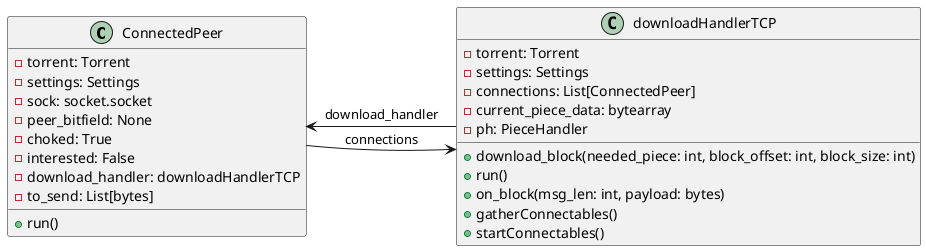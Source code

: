 @startuml

class ConnectedPeer {
    - torrent: Torrent
    - settings: Settings
    - sock: socket.socket
    - peer_bitfield: None
    - choked: True
    - interested: False
    - download_handler: downloadHandlerTCP
    - to_send: List[bytes]
    + run()
}

class downloadHandlerTCP {
    - torrent: Torrent
    - settings: Settings
    - connections: List[ConnectedPeer]
    - current_piece_data: bytearray
    - ph: PieceHandler
    + download_block(needed_piece: int, block_offset: int, block_size: int)
    + run()
    + on_block(msg_len: int, payload: bytes)
    + gatherConnectables()
    + startConnectables()
}

ConnectedPeer -> downloadHandlerTCP : connections
ConnectedPeer <- downloadHandlerTCP : download_handler

@enduml